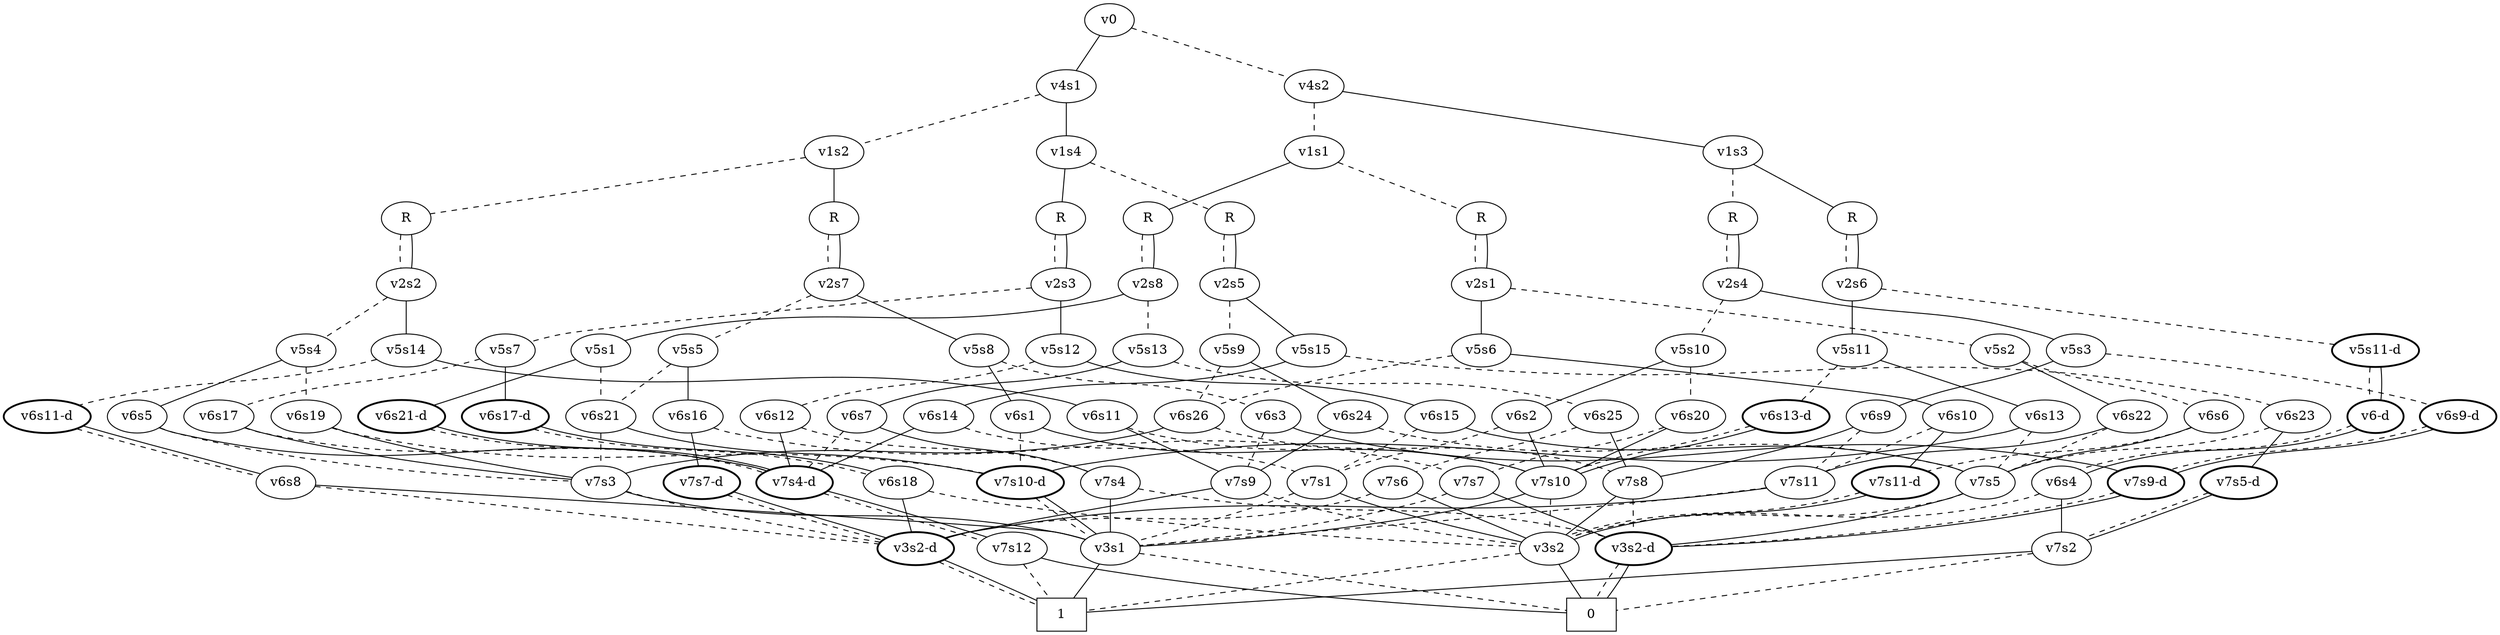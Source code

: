 graph BDD_Tree {
	 node1 [label="v0"];
	 node2 [label="v4s1"];
	 node1 -- node2 [style=solid];
	 node513 [label="v4s2"];
	 node1 -- node513 [style=dashed];
	 node3 [label="v1s4"];
	 node2 -- node3 [style=solid];
	 node258 [label="v1s2"];
	 node2 -- node258 [style=dashed];
	 node4 [label="R"];
	 node3 -- node4 [style=solid];
	 node131 [label="R"];
	 node3 -- node131 [style=dashed];
	 node68 [label="v2s3"];
	 node4 -- node68 [style=dashed];
	 node4 -- node68 [style=solid];
	 node69 [label="v5s12"];
	 node68 -- node69 [style=solid];
	 node100 [label="v5s7"];
	 node68 -- node100 [style=dashed];
	 node70 [label="v6s15"];
	 node69 -- node70 [style=solid];
	 node85 [label="v6s12"];
	 node69 -- node85 [style=dashed];
	 node1010 [label="v7s5"];
	 node70 -- node1010 [style=solid];
	 node747 [label="v7s1"];
	 node70 -- node747 [style=dashed];
	 node1011 [label="v3s2-d",style=bold];
	 node1010 -- node1011 [style=solid];
	 node1021 [label="v3s2"];
	 node1010 -- node1021 [style=dashed];
	 node1022 [label="0",shape=box];
	 node1011 -- node1022 [style=dashed];
	 node1011 -- node1022 [style=solid];
	 node1022 [label="0",shape=box];
	 node1021 -- node1022 [style=solid];
	 node1023 [label="1",shape=box];
	 node1021 -- node1023 [style=dashed];
	 node1021 [label="v3s2"];
	 node747 -- node1021 [style=solid];
	 node999 [label="v3s1"];
	 node747 -- node999 [style=dashed];
	 node1023 [label="1",shape=box];
	 node999 -- node1023 [style=solid];
	 node1022 [label="0",shape=box];
	 node999 -- node1022 [style=dashed];
	 node875 [label="v7s4-d",style=bold];
	 node85 -- node875 [style=solid];
	 node868 [label="v7s4"];
	 node85 -- node868 [style=dashed];
	 node879 [label="v7s12"];
	 node875 -- node879 [style=dashed];
	 node875 -- node879 [style=solid];
	 node1022 [label="0",shape=box];
	 node879 -- node1022 [style=solid];
	 node1023 [label="1",shape=box];
	 node879 -- node1023 [style=dashed];
	 node999 [label="v3s1"];
	 node868 -- node999 [style=solid];
	 node1011 [label="v3s2-d",style=bold];
	 node868 -- node1011 [style=dashed];
	 node101 [label="v6s17-d",style=bold];
	 node100 -- node101 [style=solid];
	 node116 [label="v6s17"];
	 node100 -- node116 [style=dashed];
	 node109 [label="v6s18"];
	 node101 -- node109 [style=dashed];
	 node101 -- node109 [style=solid];
	 node996 [label="v3s2-d",style=bold];
	 node109 -- node996 [style=solid];
	 node1021 [label="v3s2"];
	 node109 -- node1021 [style=dashed];
	 node1023 [label="1",shape=box];
	 node996 -- node1023 [style=dashed];
	 node996 -- node1023 [style=solid];
	 node979 [label="v7s3"];
	 node116 -- node979 [style=solid];
	 node875 [label="v7s4-d",style=bold];
	 node116 -- node875 [style=dashed];
	 node999 [label="v3s1"];
	 node979 -- node999 [style=solid];
	 node996 [label="v3s2-d",style=bold];
	 node979 -- node996 [style=dashed];
	 node195 [label="v2s5"];
	 node131 -- node195 [style=dashed];
	 node131 -- node195 [style=solid];
	 node196 [label="v5s15"];
	 node195 -- node196 [style=solid];
	 node227 [label="v5s9"];
	 node195 -- node227 [style=dashed];
	 node197 [label="v6s14"];
	 node196 -- node197 [style=solid];
	 node212 [label="v6s23"];
	 node196 -- node212 [style=dashed];
	 node875 [label="v7s4-d",style=bold];
	 node197 -- node875 [style=solid];
	 node747 [label="v7s1"];
	 node197 -- node747 [style=dashed];
	 node213 [label="v7s5-d",style=bold];
	 node212 -- node213 [style=solid];
	 node1010 [label="v7s5"];
	 node212 -- node1010 [style=dashed];
	 node636 [label="v7s2"];
	 node213 -- node636 [style=dashed];
	 node213 -- node636 [style=solid];
	 node1023 [label="1",shape=box];
	 node636 -- node1023 [style=solid];
	 node1022 [label="0",shape=box];
	 node636 -- node1022 [style=dashed];
	 node228 [label="v6s24"];
	 node227 -- node228 [style=solid];
	 node978 [label="v6s26"];
	 node227 -- node978 [style=dashed];
	 node453 [label="v7s9"];
	 node228 -- node453 [style=solid];
	 node1010 [label="v7s5"];
	 node228 -- node1010 [style=dashed];
	 node996 [label="v3s2-d",style=bold];
	 node453 -- node996 [style=solid];
	 node1021 [label="v3s2"];
	 node453 -- node1021 [style=dashed];
	 node979 [label="v7s3"];
	 node978 -- node979 [style=solid];
	 node986 [label="v7s8"];
	 node978 -- node986 [style=dashed];
	 node1021 [label="v3s2"];
	 node986 -- node1021 [style=solid];
	 node1011 [label="v3s2-d",style=bold];
	 node986 -- node1011 [style=dashed];
	 node259 [label="R"];
	 node258 -- node259 [style=solid];
	 node386 [label="R"];
	 node258 -- node386 [style=dashed];
	 node323 [label="v2s7"];
	 node259 -- node323 [style=dashed];
	 node259 -- node323 [style=solid];
	 node324 [label="v5s8"];
	 node323 -- node324 [style=solid];
	 node355 [label="v5s5"];
	 node323 -- node355 [style=dashed];
	 node325 [label="v6s1"];
	 node324 -- node325 [style=solid];
	 node340 [label="v6s3"];
	 node324 -- node340 [style=dashed];
	 node755 [label="v7s10"];
	 node325 -- node755 [style=solid];
	 node852 [label="v7s10-d",style=bold];
	 node325 -- node852 [style=dashed];
	 node999 [label="v3s1"];
	 node755 -- node999 [style=solid];
	 node1021 [label="v3s2"];
	 node755 -- node1021 [style=dashed];
	 node999 [label="v3s1"];
	 node852 -- node999 [style=dashed];
	 node852 -- node999 [style=solid];
	 node731 [label="v7s9-d",style=bold];
	 node340 -- node731 [style=solid];
	 node453 [label="v7s9"];
	 node340 -- node453 [style=dashed];
	 node1011 [label="v3s2-d",style=bold];
	 node731 -- node1011 [style=dashed];
	 node731 -- node1011 [style=solid];
	 node356 [label="v6s16"];
	 node355 -- node356 [style=solid];
	 node851 [label="v6s21"];
	 node355 -- node851 [style=dashed];
	 node357 [label="v7s7-d",style=bold];
	 node356 -- node357 [style=solid];
	 node762 [label="v7s7"];
	 node356 -- node762 [style=dashed];
	 node996 [label="v3s2-d",style=bold];
	 node357 -- node996 [style=dashed];
	 node357 -- node996 [style=solid];
	 node1011 [label="v3s2-d",style=bold];
	 node762 -- node1011 [style=solid];
	 node999 [label="v3s1"];
	 node762 -- node999 [style=dashed];
	 node852 [label="v7s10-d",style=bold];
	 node851 -- node852 [style=solid];
	 node979 [label="v7s3"];
	 node851 -- node979 [style=dashed];
	 node450 [label="v2s2"];
	 node386 -- node450 [style=dashed];
	 node386 -- node450 [style=solid];
	 node451 [label="v5s14"];
	 node450 -- node451 [style=solid];
	 node482 [label="v5s4"];
	 node450 -- node482 [style=dashed];
	 node452 [label="v6s11"];
	 node451 -- node452 [style=solid];
	 node467 [label="v6s11-d",style=bold];
	 node451 -- node467 [style=dashed];
	 node453 [label="v7s9"];
	 node452 -- node453 [style=solid];
	 node755 [label="v7s10"];
	 node452 -- node755 [style=dashed];
	 node475 [label="v6s8"];
	 node467 -- node475 [style=dashed];
	 node467 -- node475 [style=solid];
	 node999 [label="v3s1"];
	 node475 -- node999 [style=solid];
	 node996 [label="v3s2-d",style=bold];
	 node475 -- node996 [style=dashed];
	 node483 [label="v6s5"];
	 node482 -- node483 [style=solid];
	 node498 [label="v6s19"];
	 node482 -- node498 [style=dashed];
	 node875 [label="v7s4-d",style=bold];
	 node483 -- node875 [style=solid];
	 node979 [label="v7s3"];
	 node483 -- node979 [style=dashed];
	 node979 [label="v7s3"];
	 node498 -- node979 [style=solid];
	 node852 [label="v7s10-d",style=bold];
	 node498 -- node852 [style=dashed];
	 node514 [label="v1s3"];
	 node513 -- node514 [style=solid];
	 node769 [label="v1s1"];
	 node513 -- node769 [style=dashed];
	 node515 [label="R"];
	 node514 -- node515 [style=solid];
	 node642 [label="R"];
	 node514 -- node642 [style=dashed];
	 node579 [label="v2s6"];
	 node515 -- node579 [style=dashed];
	 node515 -- node579 [style=solid];
	 node580 [label="v5s11"];
	 node579 -- node580 [style=solid];
	 node611 [label="v5s11-d",style=bold];
	 node579 -- node611 [style=dashed];
	 node581 [label="v6s13"];
	 node580 -- node581 [style=solid];
	 node596 [label="v6s13-d",style=bold];
	 node580 -- node596 [style=dashed];
	 node852 [label="v7s10-d",style=bold];
	 node581 -- node852 [style=solid];
	 node1010 [label="v7s5"];
	 node581 -- node1010 [style=dashed];
	 node755 [label="v7s10"];
	 node596 -- node755 [style=dashed];
	 node596 -- node755 [style=solid];
	 node627 [label="v6-d",style=bold];
	 node611 -- node627 [style=dashed];
	 node611 -- node627 [style=solid];
	 node635 [label="v6s4"];
	 node627 -- node635 [style=dashed];
	 node627 -- node635 [style=solid];
	 node636 [label="v7s2"];
	 node635 -- node636 [style=solid];
	 node1021 [label="v3s2"];
	 node635 -- node1021 [style=dashed];
	 node706 [label="v2s4"];
	 node642 -- node706 [style=dashed];
	 node642 -- node706 [style=solid];
	 node707 [label="v5s3"];
	 node706 -- node707 [style=solid];
	 node738 [label="v5s10"];
	 node706 -- node738 [style=dashed];
	 node708 [label="v6s9"];
	 node707 -- node708 [style=solid];
	 node723 [label="v6s9-d",style=bold];
	 node707 -- node723 [style=dashed];
	 node986 [label="v7s8"];
	 node708 -- node986 [style=solid];
	 node995 [label="v7s11"];
	 node708 -- node995 [style=dashed];
	 node996 [label="v3s2-d",style=bold];
	 node995 -- node996 [style=solid];
	 node999 [label="v3s1"];
	 node995 -- node999 [style=dashed];
	 node731 [label="v7s9-d",style=bold];
	 node723 -- node731 [style=dashed];
	 node723 -- node731 [style=solid];
	 node739 [label="v6s2"];
	 node738 -- node739 [style=solid];
	 node754 [label="v6s20"];
	 node738 -- node754 [style=dashed];
	 node755 [label="v7s10"];
	 node739 -- node755 [style=solid];
	 node747 [label="v7s1"];
	 node739 -- node747 [style=dashed];
	 node755 [label="v7s10"];
	 node754 -- node755 [style=solid];
	 node762 [label="v7s7"];
	 node754 -- node762 [style=dashed];
	 node770 [label="R"];
	 node769 -- node770 [style=solid];
	 node897 [label="R"];
	 node769 -- node897 [style=dashed];
	 node834 [label="v2s8"];
	 node770 -- node834 [style=dashed];
	 node770 -- node834 [style=solid];
	 node835 [label="v5s1"];
	 node834 -- node835 [style=solid];
	 node866 [label="v5s13"];
	 node834 -- node866 [style=dashed];
	 node836 [label="v6s21-d",style=bold];
	 node835 -- node836 [style=solid];
	 node851 [label="v6s21"];
	 node835 -- node851 [style=dashed];
	 node875 [label="v7s4-d",style=bold];
	 node836 -- node875 [style=dashed];
	 node836 -- node875 [style=solid];
	 node867 [label="v6s7"];
	 node866 -- node867 [style=solid];
	 node882 [label="v6s25"];
	 node866 -- node882 [style=dashed];
	 node868 [label="v7s4"];
	 node867 -- node868 [style=solid];
	 node875 [label="v7s4-d",style=bold];
	 node867 -- node875 [style=dashed];
	 node986 [label="v7s8"];
	 node882 -- node986 [style=solid];
	 node890 [label="v7s6"];
	 node882 -- node890 [style=dashed];
	 node1021 [label="v3s2"];
	 node890 -- node1021 [style=solid];
	 node996 [label="v3s2-d",style=bold];
	 node890 -- node996 [style=dashed];
	 node961 [label="v2s1"];
	 node897 -- node961 [style=dashed];
	 node897 -- node961 [style=solid];
	 node962 [label="v5s6"];
	 node961 -- node962 [style=solid];
	 node993 [label="v5s2"];
	 node961 -- node993 [style=dashed];
	 node963 [label="v6s10"];
	 node962 -- node963 [style=solid];
	 node978 [label="v6s26"];
	 node962 -- node978 [style=dashed];
	 node1017 [label="v7s11-d",style=bold];
	 node963 -- node1017 [style=solid];
	 node995 [label="v7s11"];
	 node963 -- node995 [style=dashed];
	 node1021 [label="v3s2"];
	 node1017 -- node1021 [style=dashed];
	 node1017 -- node1021 [style=solid];
	 node994 [label="v6s22"];
	 node993 -- node994 [style=solid];
	 node1009 [label="v6s6"];
	 node993 -- node1009 [style=dashed];
	 node995 [label="v7s11"];
	 node994 -- node995 [style=solid];
	 node1010 [label="v7s5"];
	 node994 -- node1010 [style=dashed];
	 node1010 [label="v7s5"];
	 node1009 -- node1010 [style=solid];
	 node1017 [label="v7s11-d",style=bold];
	 node1009 -- node1017 [style=dashed];
}
